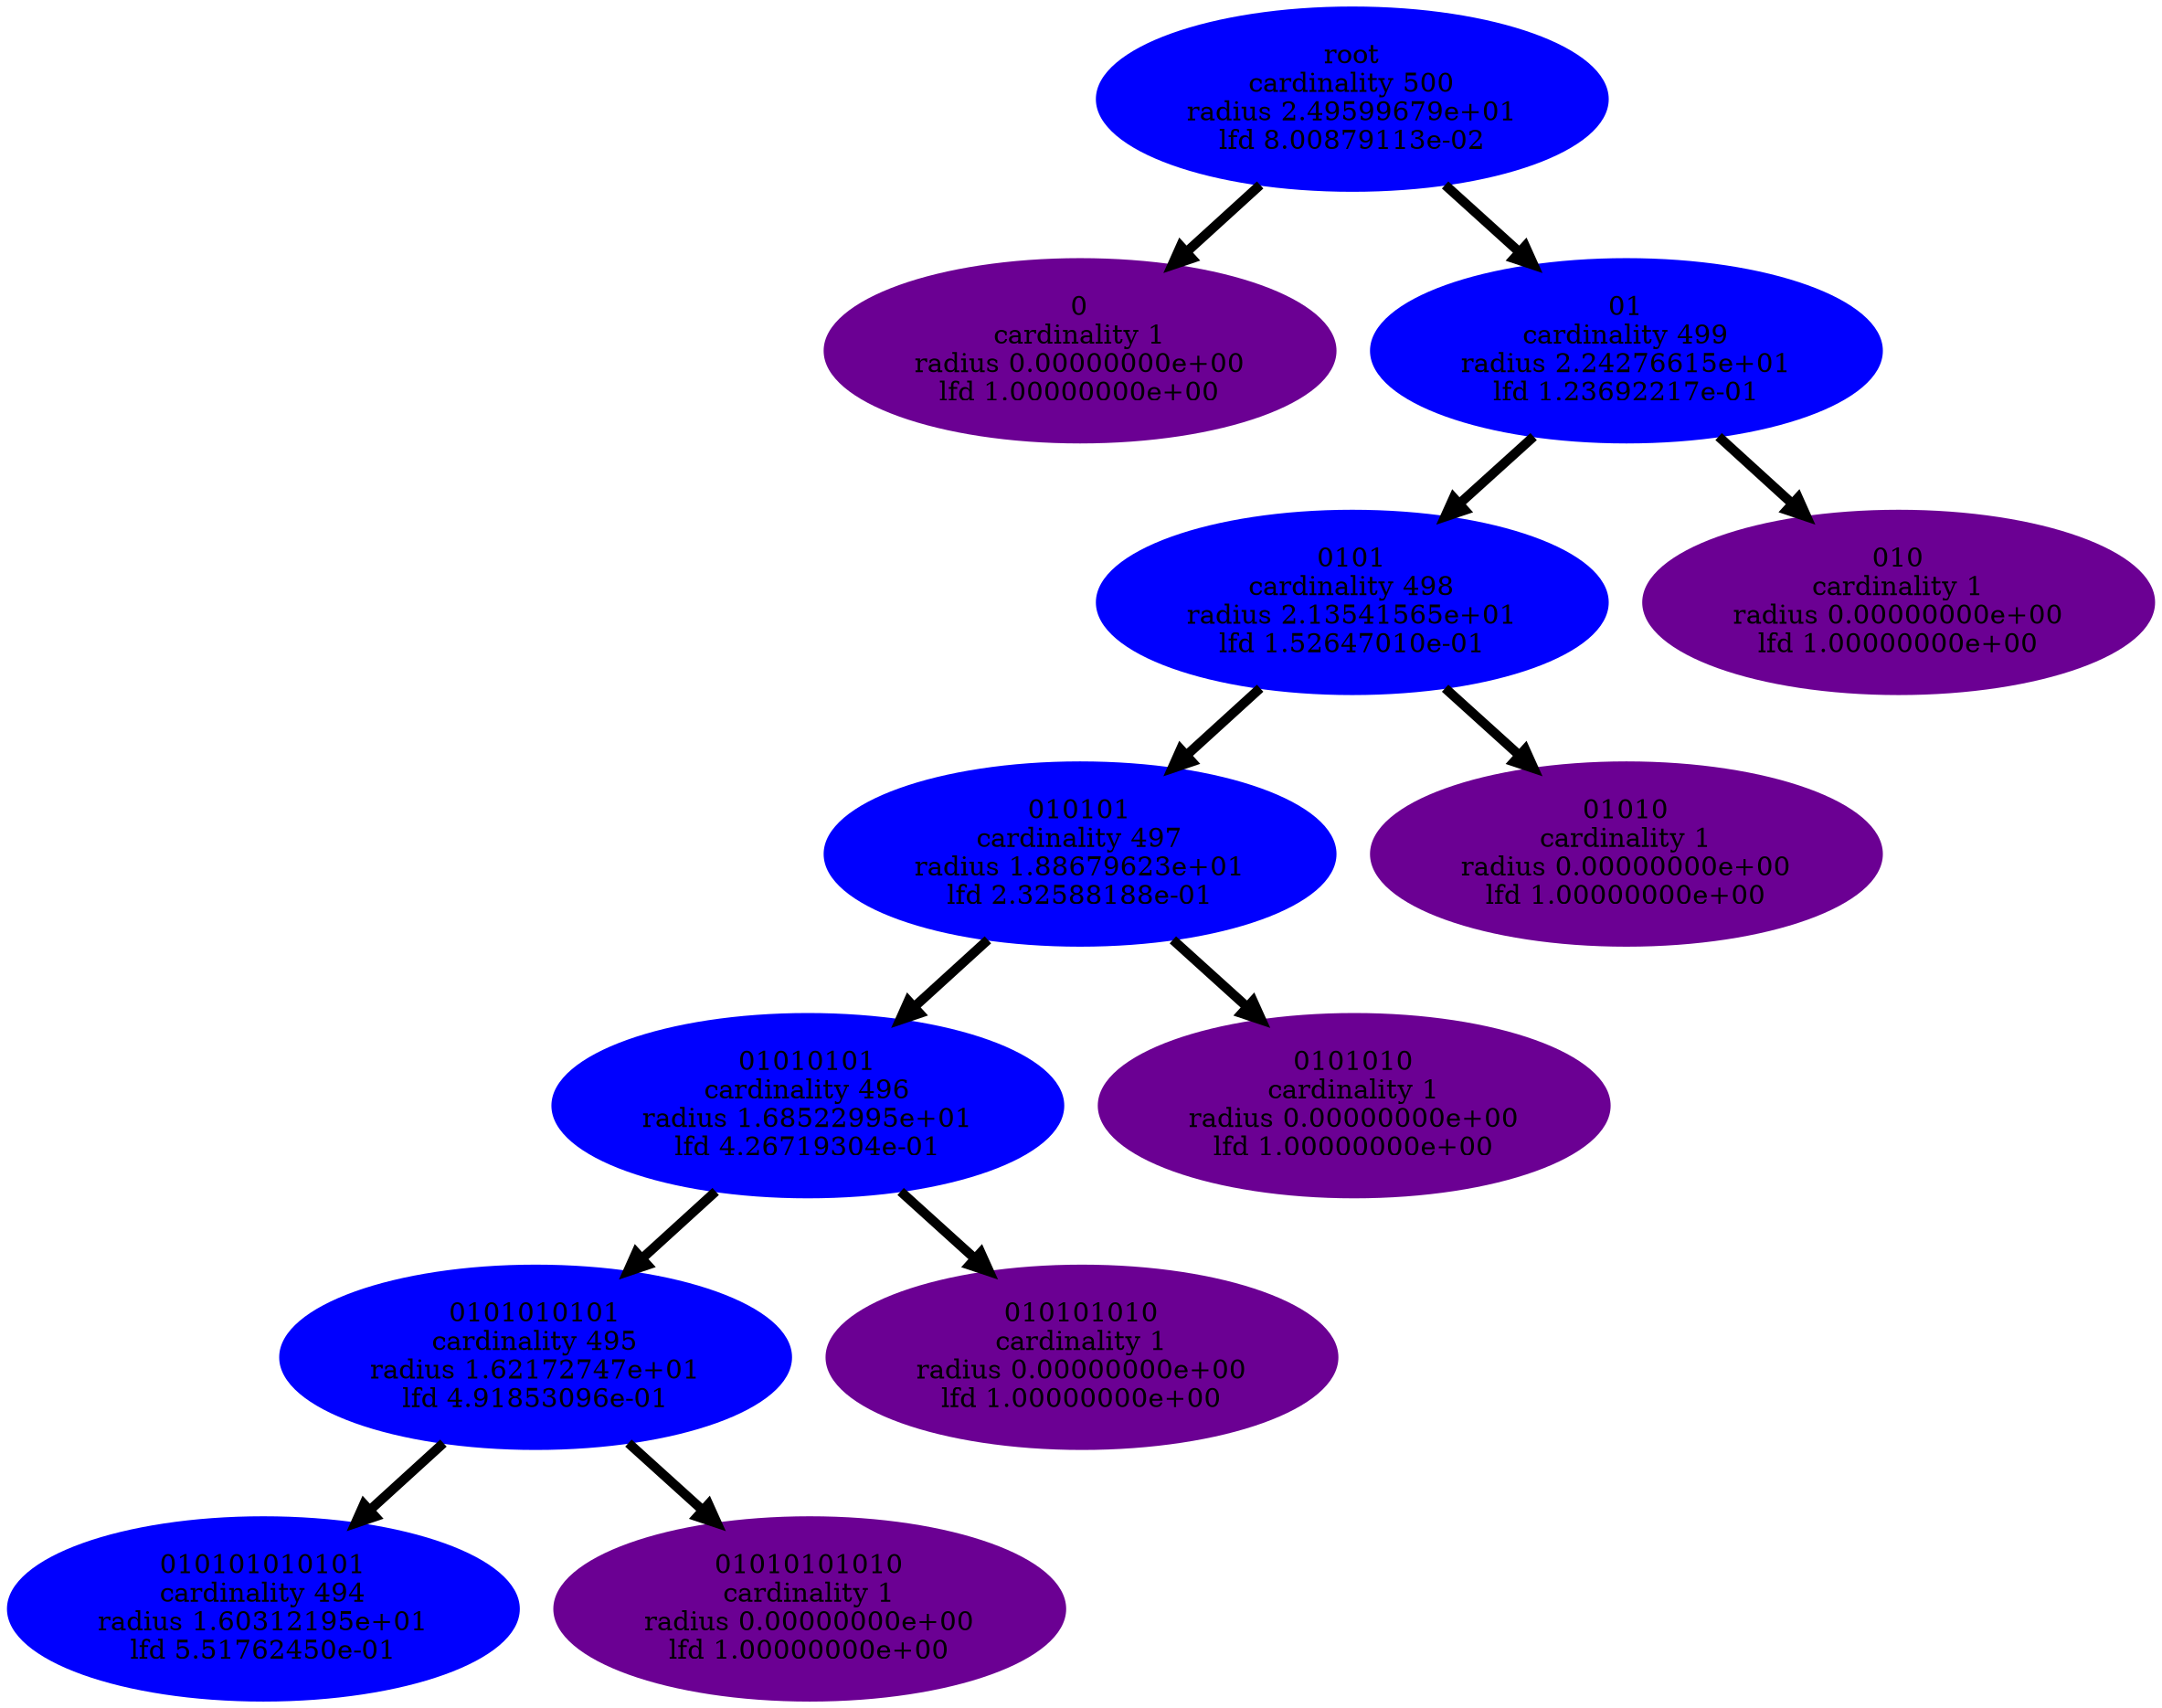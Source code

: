 digraph kosaraktest {
    edge[style=solid, penwidth="5", labeldistance="10"]
    root [label="root\ncardinality 500\nradius 2.49599679e+01\nlfd 8.00879113e-02", color="#0000FF", style="filled"]
    0 [label="0\ncardinality 1\nradius 0.00000000e+00\nlfd 1.00000000e+00", color="#6B0093", style="filled"]
    01 [label="01\ncardinality 499\nradius 2.24276615e+01\nlfd 1.23692217e-01", color="#0000FF", style="filled"]
    0 [label="0\ncardinality 1\nradius 0.00000000e+00\nlfd 1.00000000e+00", color="#6B0093", style="filled"]
    0101 [label="0101\ncardinality 498\nradius 2.13541565e+01\nlfd 1.52647010e-01", color="#0000FF", style="filled"]
    010 [label="010\ncardinality 1\nradius 0.00000000e+00\nlfd 1.00000000e+00", color="#6B0093", style="filled"]
    010101 [label="010101\ncardinality 497\nradius 1.88679623e+01\nlfd 2.32588188e-01", color="#0000FF", style="filled"]
    0 [label="0\ncardinality 1\nradius 0.00000000e+00\nlfd 1.00000000e+00", color="#6B0093", style="filled"]
    01010 [label="01010\ncardinality 1\nradius 0.00000000e+00\nlfd 1.00000000e+00", color="#6B0093", style="filled"]
    010 [label="010\ncardinality 1\nradius 0.00000000e+00\nlfd 1.00000000e+00", color="#6B0093", style="filled"]
    010 [label="010\ncardinality 1\nradius 0.00000000e+00\nlfd 1.00000000e+00", color="#6B0093", style="filled"]
    0 [label="0\ncardinality 1\nradius 0.00000000e+00\nlfd 1.00000000e+00", color="#6B0093", style="filled"]
    01010 [label="01010\ncardinality 1\nradius 0.00000000e+00\nlfd 1.00000000e+00", color="#6B0093", style="filled"]
    01010101 [label="01010101\ncardinality 496\nradius 1.68522995e+01\nlfd 4.26719304e-01", color="#0000FF", style="filled"]
    0101010 [label="0101010\ncardinality 1\nradius 0.00000000e+00\nlfd 1.00000000e+00", color="#6B0093", style="filled"]
    010 [label="010\ncardinality 1\nradius 0.00000000e+00\nlfd 1.00000000e+00", color="#6B0093", style="filled"]
    0 [label="0\ncardinality 1\nradius 0.00000000e+00\nlfd 1.00000000e+00", color="#6B0093", style="filled"]
    01010 [label="01010\ncardinality 1\nradius 0.00000000e+00\nlfd 1.00000000e+00", color="#6B0093", style="filled"]
    0101010101 [label="0101010101\ncardinality 495\nradius 1.62172747e+01\nlfd 4.91853096e-01", color="#0000FF", style="filled"]
    0101010 [label="0101010\ncardinality 1\nradius 0.00000000e+00\nlfd 1.00000000e+00", color="#6B0093", style="filled"]
    010101010 [label="010101010\ncardinality 1\nradius 0.00000000e+00\nlfd 1.00000000e+00", color="#6B0093", style="filled"]
    010 [label="010\ncardinality 1\nradius 0.00000000e+00\nlfd 1.00000000e+00", color="#6B0093", style="filled"]
    0 [label="0\ncardinality 1\nradius 0.00000000e+00\nlfd 1.00000000e+00", color="#6B0093", style="filled"]
    01010 [label="01010\ncardinality 1\nradius 0.00000000e+00\nlfd 1.00000000e+00", color="#6B0093", style="filled"]
    010101010101 [label="010101010101\ncardinality 494\nradius 1.60312195e+01\nlfd 5.51762450e-01", color="#0000FF", style="filled"]
    0101010 [label="0101010\ncardinality 1\nradius 0.00000000e+00\nlfd 1.00000000e+00", color="#6B0093", style="filled"]
    01010101010 [label="01010101010\ncardinality 1\nradius 0.00000000e+00\nlfd 1.00000000e+00", color="#6B0093", style="filled"]
    010101010 [label="010101010\ncardinality 1\nradius 0.00000000e+00\nlfd 1.00000000e+00", color="#6B0093", style="filled"]
    root -> 0
    root -> 01
    01 -> 0101
    01 -> 010
    0101 -> 010101
    0101 -> 01010
    010101 -> 0101010
    010101 -> 01010101
    01010101 -> 010101010
    01010101 -> 0101010101
    0101010101 -> 01010101010
    0101010101 -> 010101010101
}